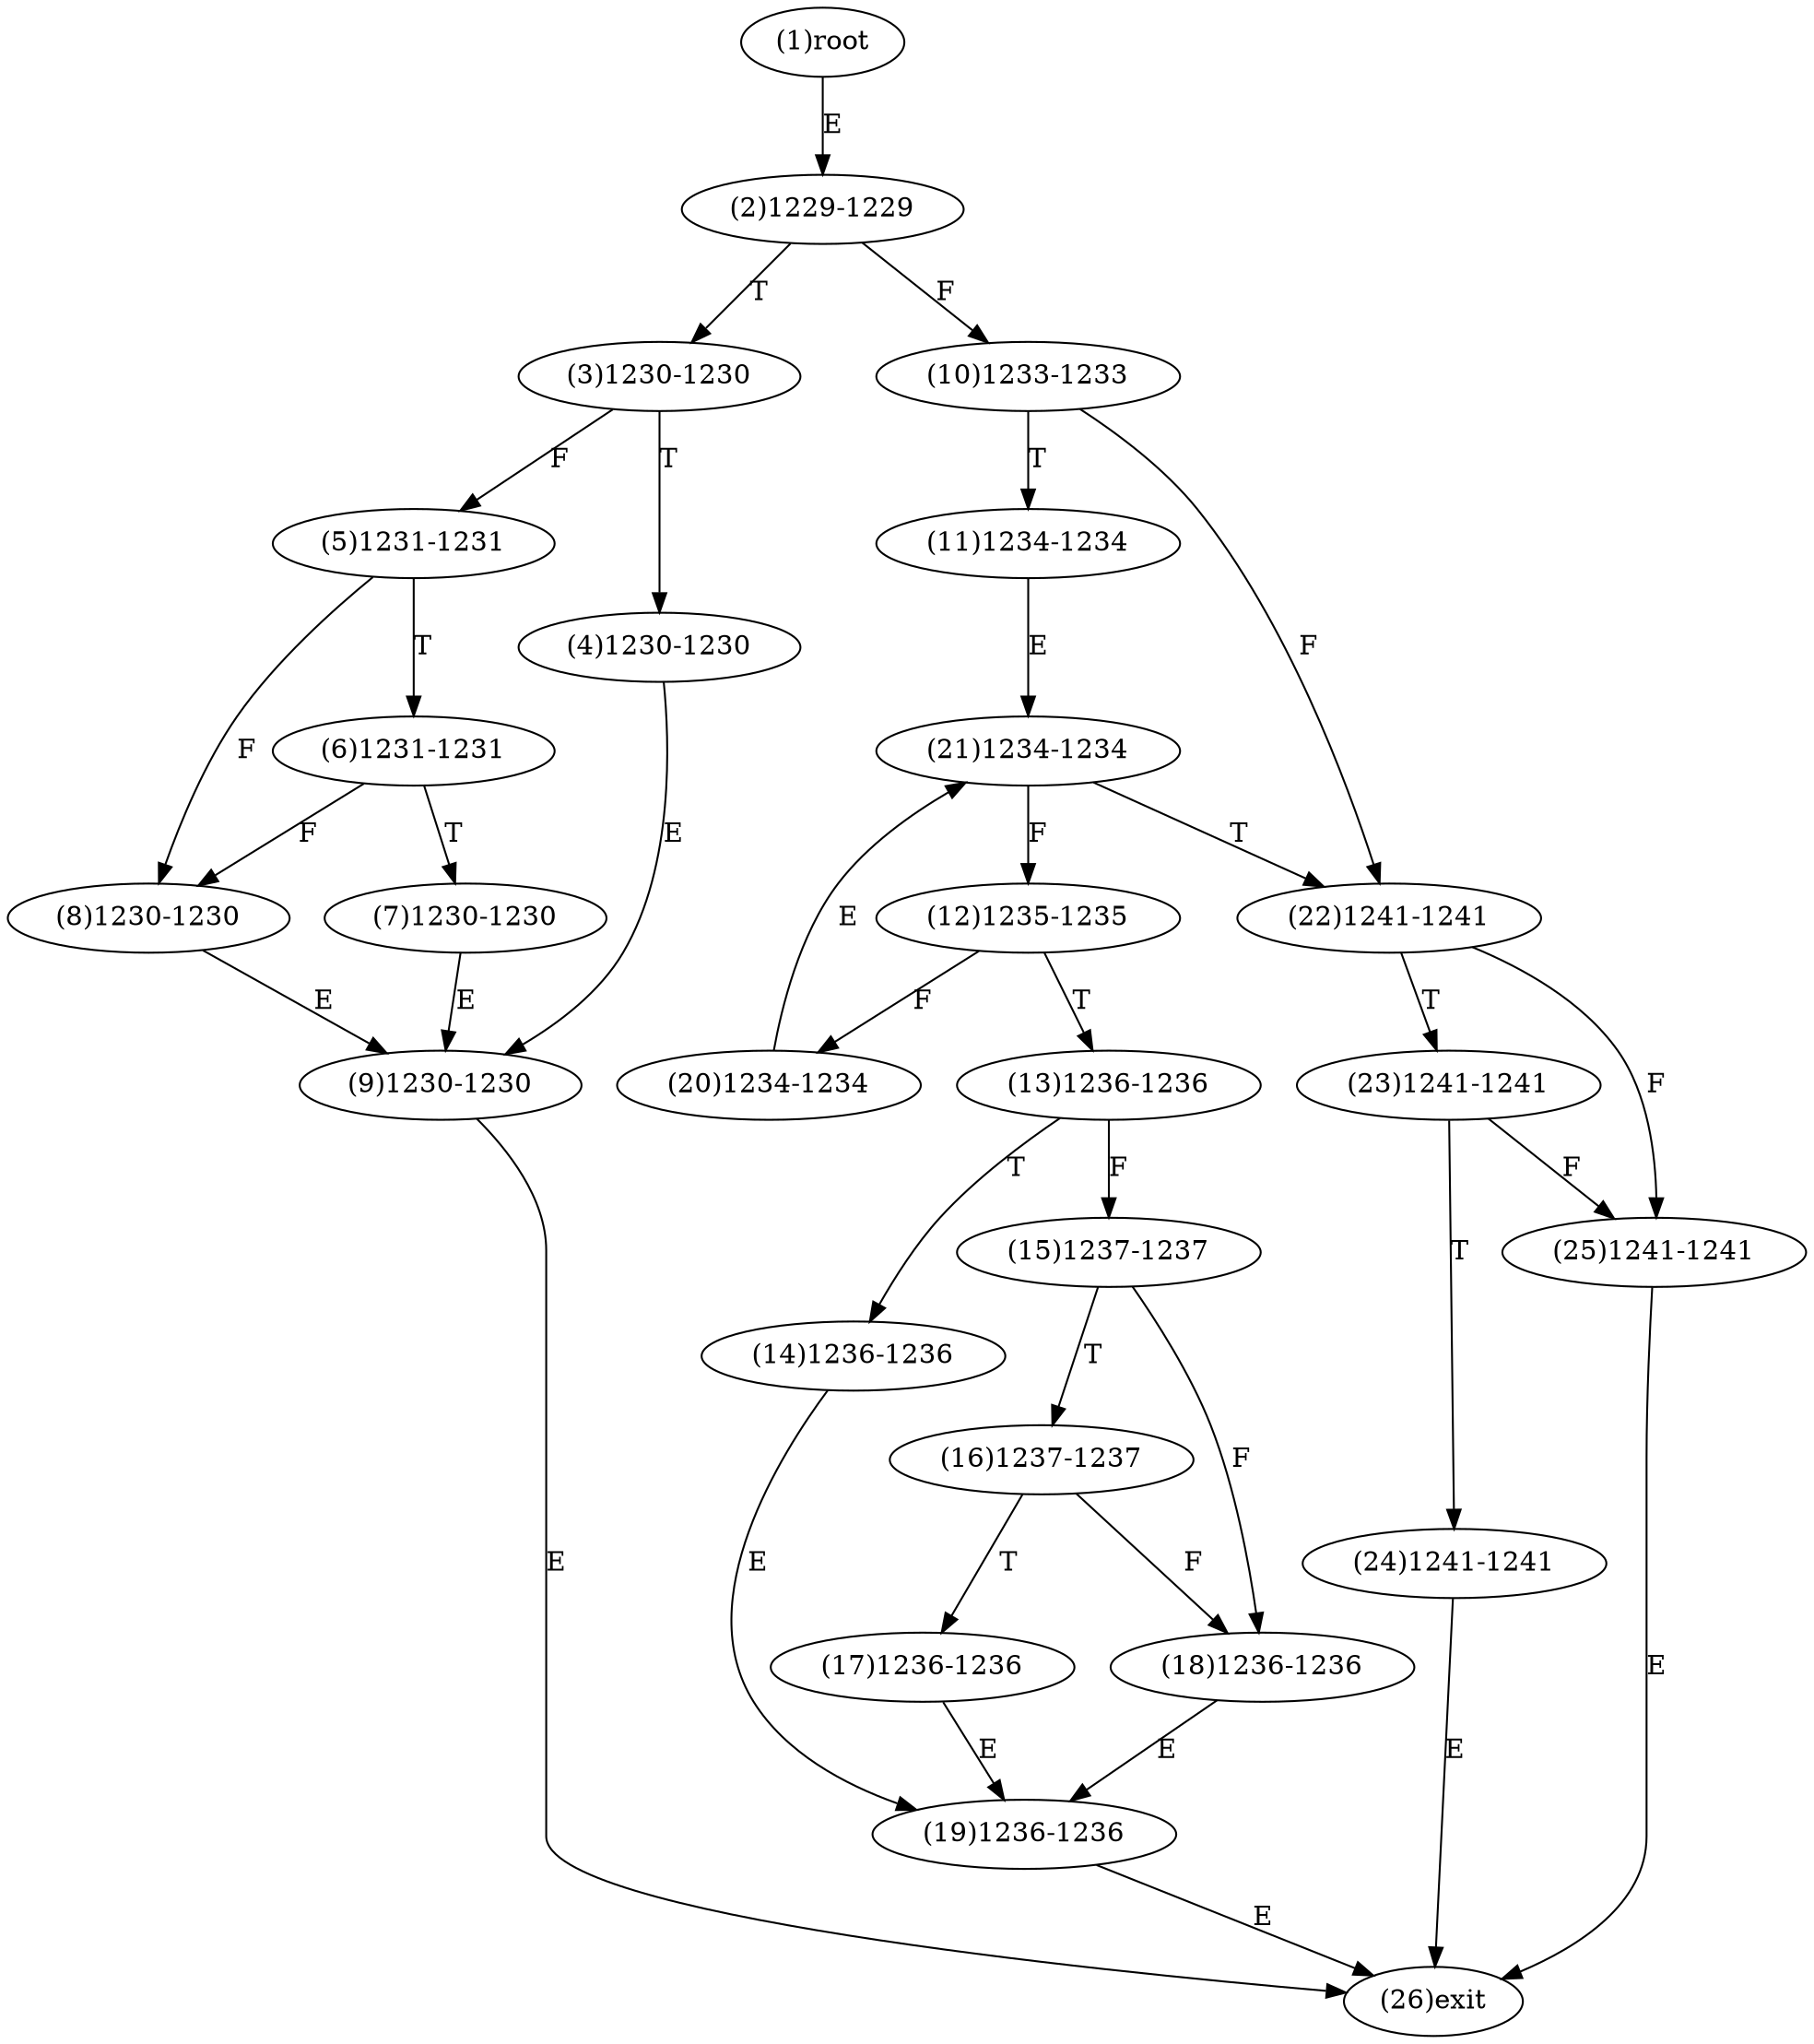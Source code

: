 digraph "" { 
1[ label="(1)root"];
2[ label="(2)1229-1229"];
3[ label="(3)1230-1230"];
4[ label="(4)1230-1230"];
5[ label="(5)1231-1231"];
6[ label="(6)1231-1231"];
7[ label="(7)1230-1230"];
8[ label="(8)1230-1230"];
9[ label="(9)1230-1230"];
10[ label="(10)1233-1233"];
11[ label="(11)1234-1234"];
12[ label="(12)1235-1235"];
13[ label="(13)1236-1236"];
14[ label="(14)1236-1236"];
15[ label="(15)1237-1237"];
17[ label="(17)1236-1236"];
16[ label="(16)1237-1237"];
19[ label="(19)1236-1236"];
18[ label="(18)1236-1236"];
21[ label="(21)1234-1234"];
20[ label="(20)1234-1234"];
23[ label="(23)1241-1241"];
22[ label="(22)1241-1241"];
25[ label="(25)1241-1241"];
24[ label="(24)1241-1241"];
26[ label="(26)exit"];
1->2[ label="E"];
2->10[ label="F"];
2->3[ label="T"];
3->5[ label="F"];
3->4[ label="T"];
4->9[ label="E"];
5->8[ label="F"];
5->6[ label="T"];
6->8[ label="F"];
6->7[ label="T"];
7->9[ label="E"];
8->9[ label="E"];
9->26[ label="E"];
10->22[ label="F"];
10->11[ label="T"];
11->21[ label="E"];
12->20[ label="F"];
12->13[ label="T"];
13->15[ label="F"];
13->14[ label="T"];
14->19[ label="E"];
15->18[ label="F"];
15->16[ label="T"];
16->18[ label="F"];
16->17[ label="T"];
17->19[ label="E"];
18->19[ label="E"];
19->26[ label="E"];
20->21[ label="E"];
21->12[ label="F"];
21->22[ label="T"];
22->25[ label="F"];
22->23[ label="T"];
23->25[ label="F"];
23->24[ label="T"];
24->26[ label="E"];
25->26[ label="E"];
}